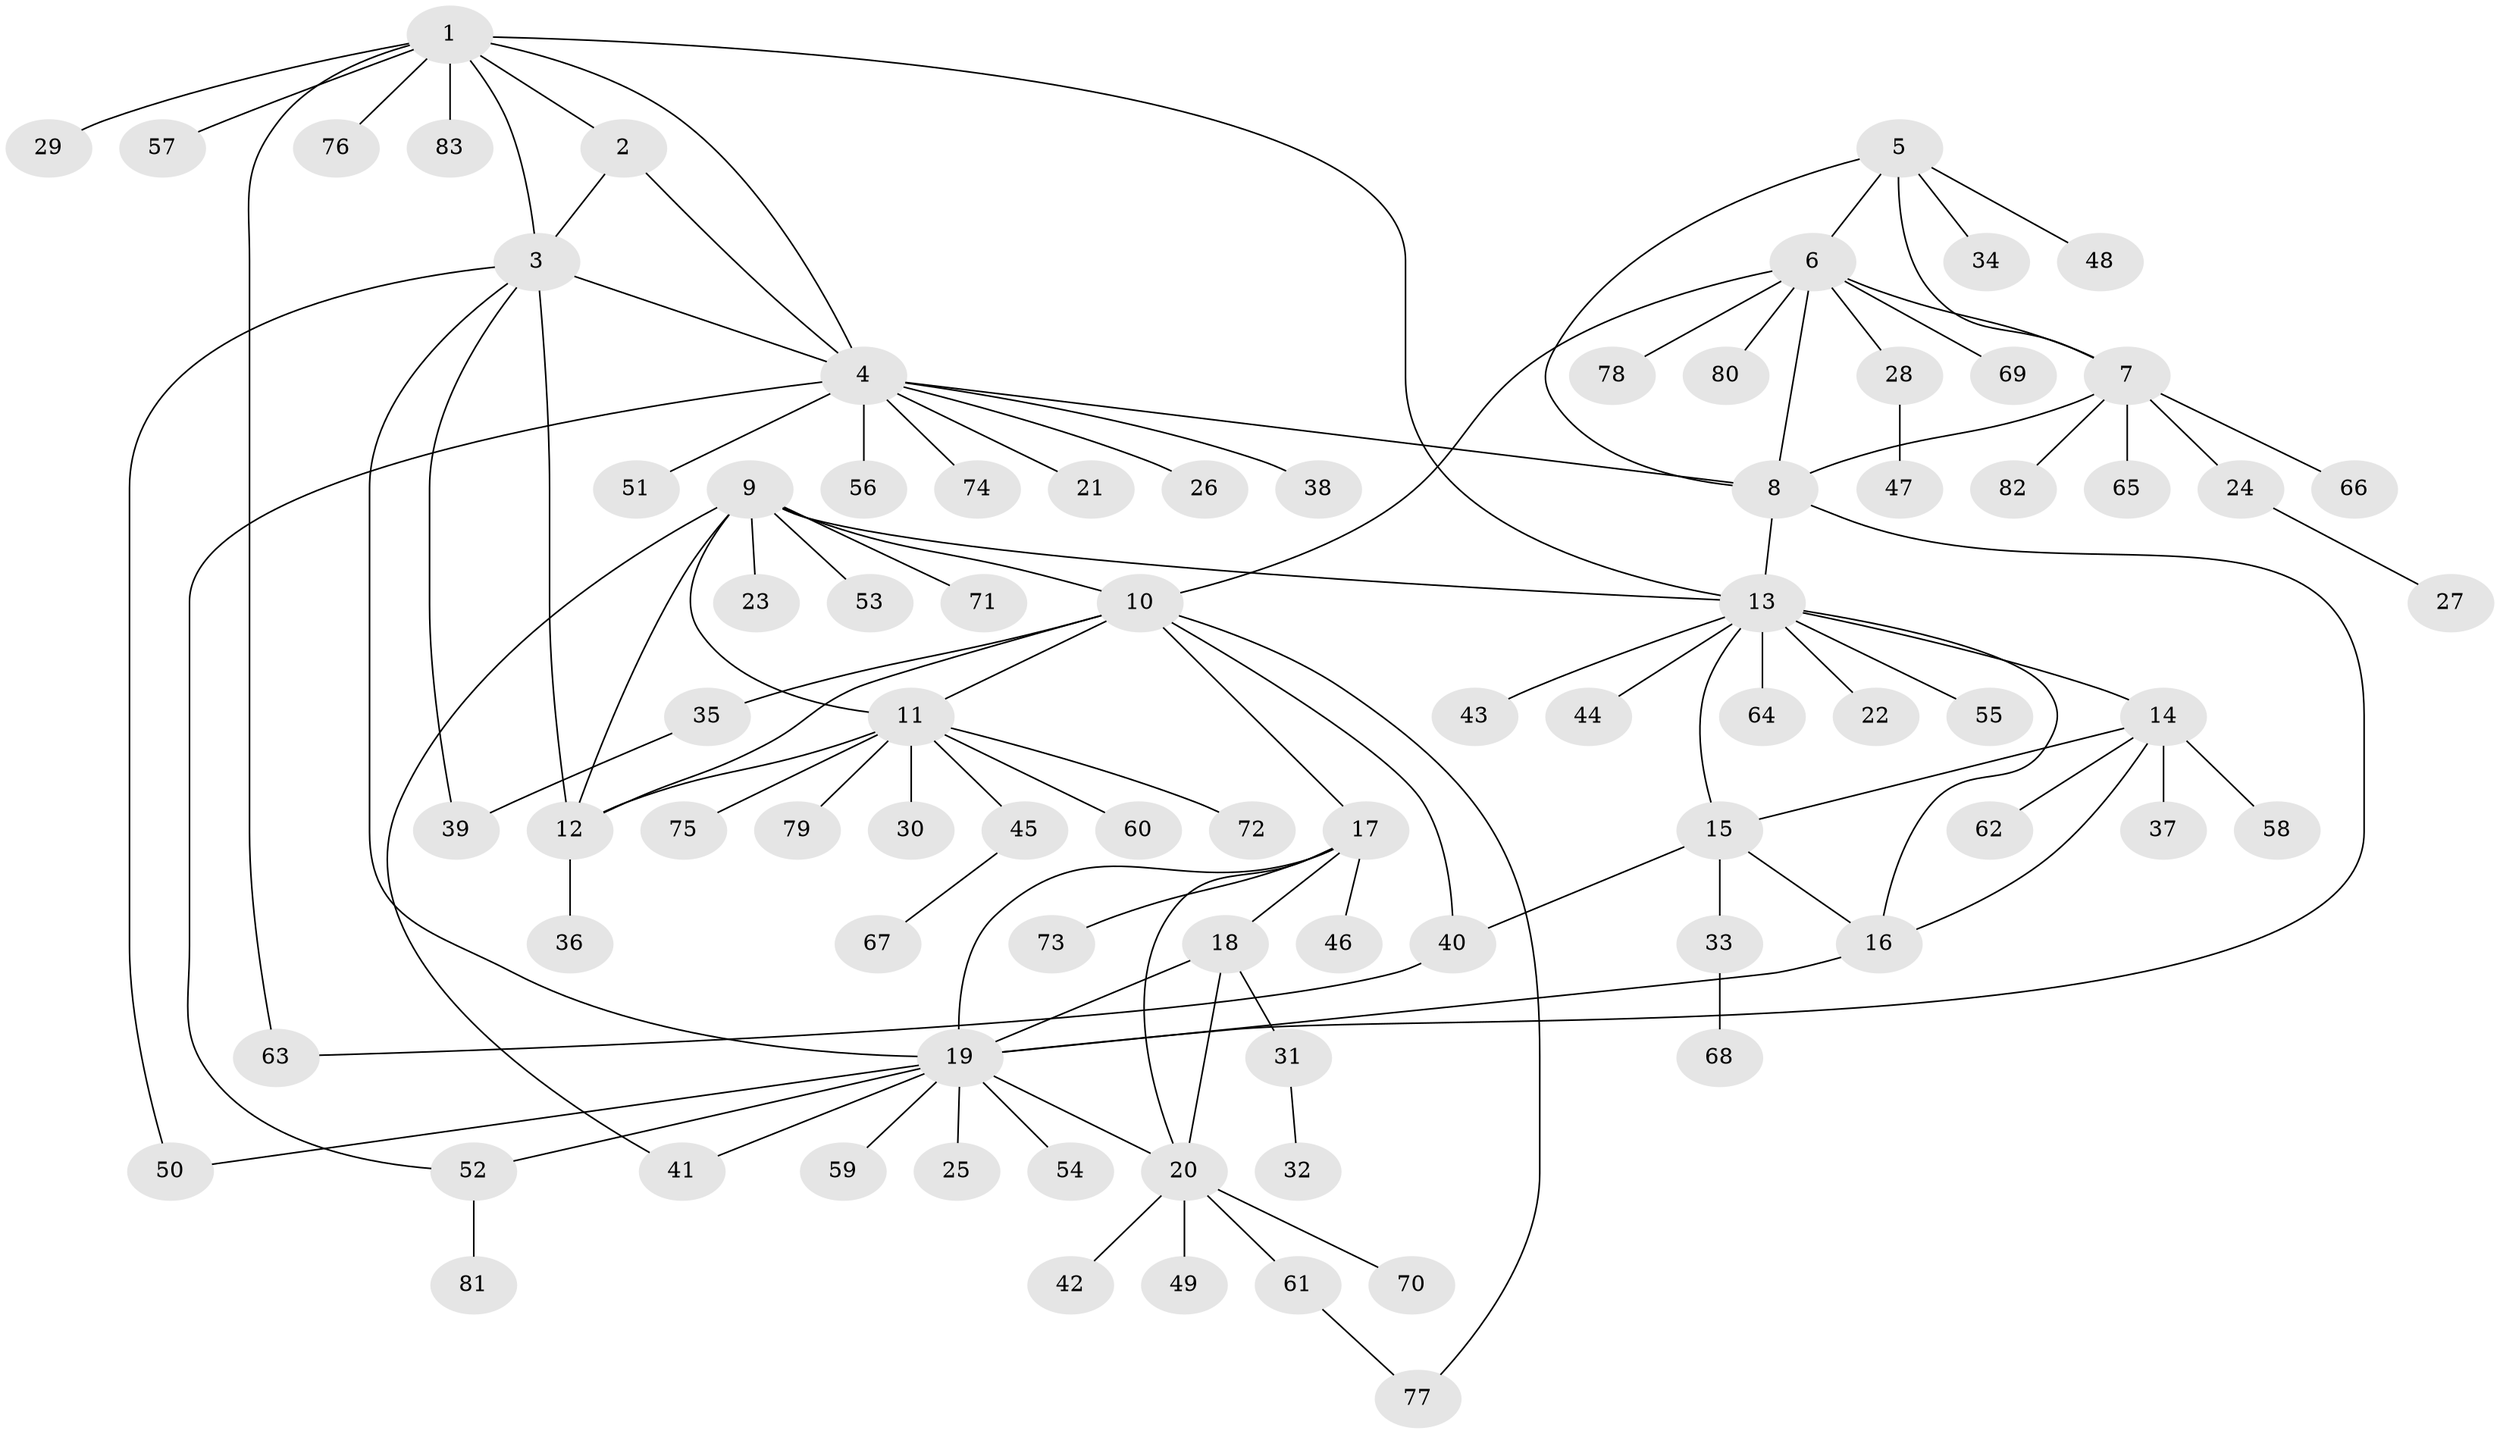 // coarse degree distribution, {18: 0.014925373134328358, 3: 0.04477611940298507, 7: 0.04477611940298507, 12: 0.029850746268656716, 6: 0.029850746268656716, 9: 0.029850746268656716, 5: 0.04477611940298507, 4: 0.029850746268656716, 1: 0.6417910447761194, 2: 0.08955223880597014}
// Generated by graph-tools (version 1.1) at 2025/42/03/06/25 10:42:10]
// undirected, 83 vertices, 110 edges
graph export_dot {
graph [start="1"]
  node [color=gray90,style=filled];
  1;
  2;
  3;
  4;
  5;
  6;
  7;
  8;
  9;
  10;
  11;
  12;
  13;
  14;
  15;
  16;
  17;
  18;
  19;
  20;
  21;
  22;
  23;
  24;
  25;
  26;
  27;
  28;
  29;
  30;
  31;
  32;
  33;
  34;
  35;
  36;
  37;
  38;
  39;
  40;
  41;
  42;
  43;
  44;
  45;
  46;
  47;
  48;
  49;
  50;
  51;
  52;
  53;
  54;
  55;
  56;
  57;
  58;
  59;
  60;
  61;
  62;
  63;
  64;
  65;
  66;
  67;
  68;
  69;
  70;
  71;
  72;
  73;
  74;
  75;
  76;
  77;
  78;
  79;
  80;
  81;
  82;
  83;
  1 -- 2;
  1 -- 3;
  1 -- 4;
  1 -- 13;
  1 -- 29;
  1 -- 57;
  1 -- 63;
  1 -- 76;
  1 -- 83;
  2 -- 3;
  2 -- 4;
  3 -- 4;
  3 -- 12;
  3 -- 19;
  3 -- 39;
  3 -- 50;
  4 -- 8;
  4 -- 21;
  4 -- 26;
  4 -- 38;
  4 -- 51;
  4 -- 52;
  4 -- 56;
  4 -- 74;
  5 -- 6;
  5 -- 7;
  5 -- 8;
  5 -- 34;
  5 -- 48;
  6 -- 7;
  6 -- 8;
  6 -- 10;
  6 -- 28;
  6 -- 69;
  6 -- 78;
  6 -- 80;
  7 -- 8;
  7 -- 24;
  7 -- 65;
  7 -- 66;
  7 -- 82;
  8 -- 13;
  8 -- 19;
  9 -- 10;
  9 -- 11;
  9 -- 12;
  9 -- 13;
  9 -- 23;
  9 -- 41;
  9 -- 53;
  9 -- 71;
  10 -- 11;
  10 -- 12;
  10 -- 17;
  10 -- 35;
  10 -- 40;
  10 -- 77;
  11 -- 12;
  11 -- 30;
  11 -- 45;
  11 -- 60;
  11 -- 72;
  11 -- 75;
  11 -- 79;
  12 -- 36;
  13 -- 14;
  13 -- 15;
  13 -- 16;
  13 -- 22;
  13 -- 43;
  13 -- 44;
  13 -- 55;
  13 -- 64;
  14 -- 15;
  14 -- 16;
  14 -- 37;
  14 -- 58;
  14 -- 62;
  15 -- 16;
  15 -- 33;
  15 -- 40;
  16 -- 19;
  17 -- 18;
  17 -- 19;
  17 -- 20;
  17 -- 46;
  17 -- 73;
  18 -- 19;
  18 -- 20;
  18 -- 31;
  19 -- 20;
  19 -- 25;
  19 -- 41;
  19 -- 50;
  19 -- 52;
  19 -- 54;
  19 -- 59;
  20 -- 42;
  20 -- 49;
  20 -- 61;
  20 -- 70;
  24 -- 27;
  28 -- 47;
  31 -- 32;
  33 -- 68;
  35 -- 39;
  40 -- 63;
  45 -- 67;
  52 -- 81;
  61 -- 77;
}
